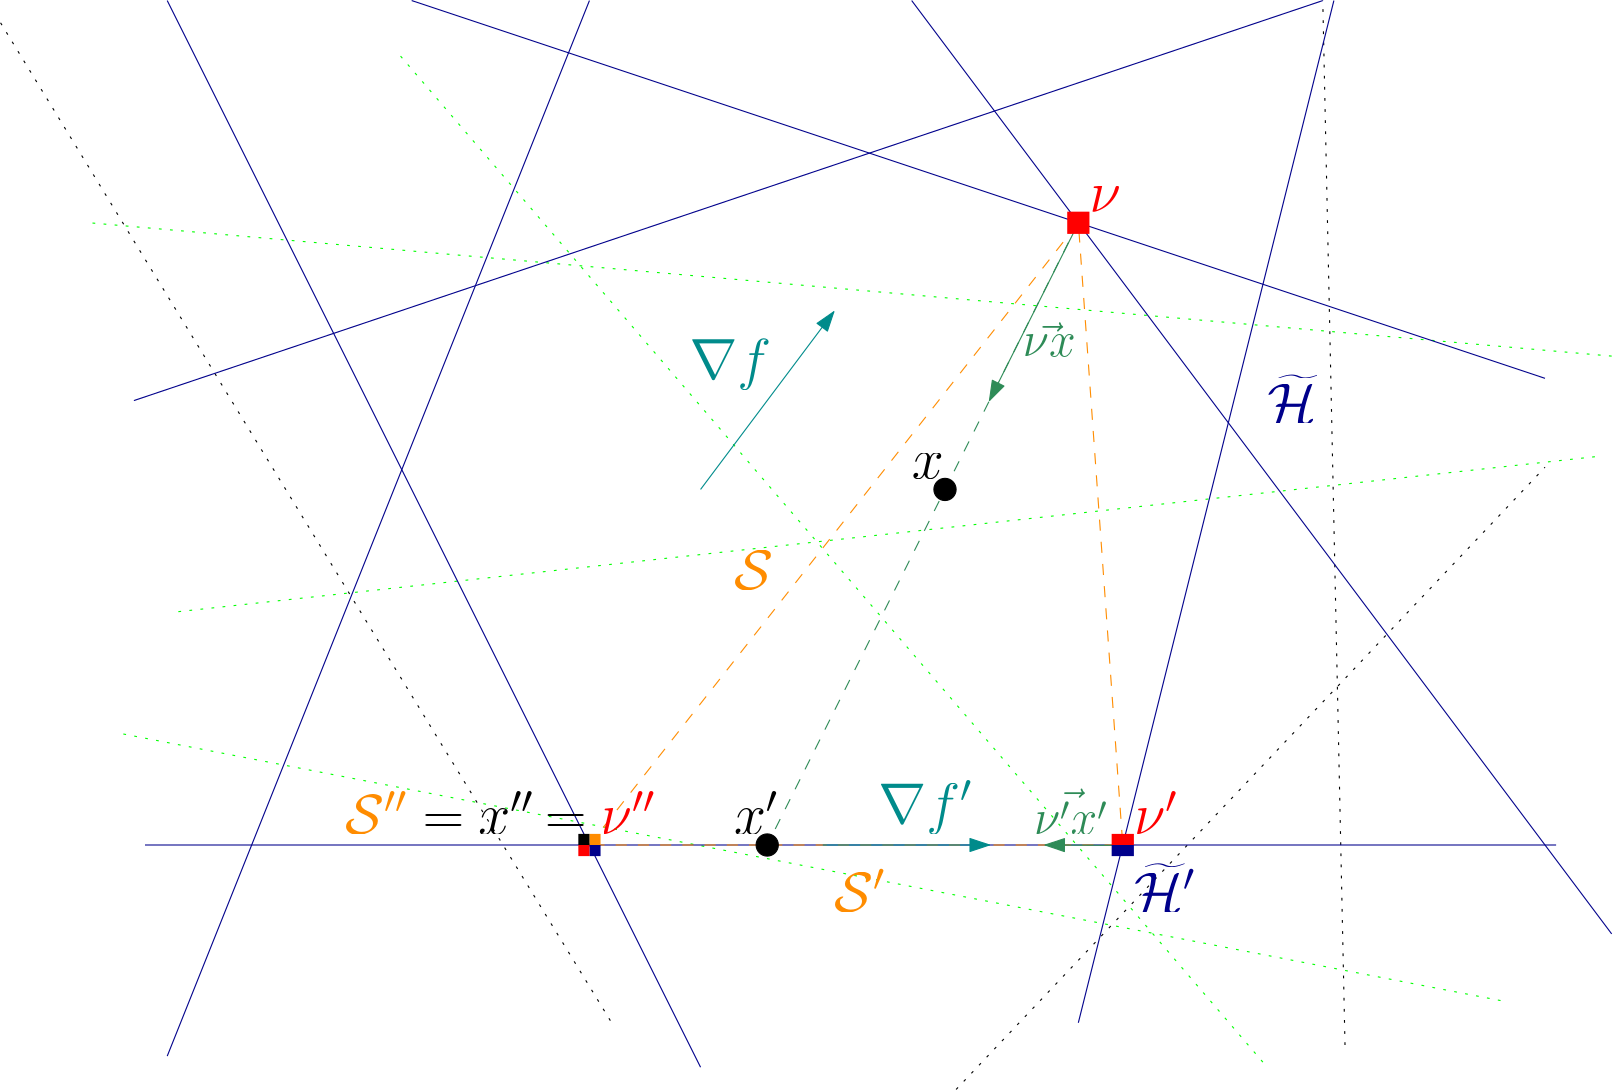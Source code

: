 <?xml version="1.0"?>
<!DOCTYPE ipe SYSTEM "ipe.dtd">
<ipe version="70005" creator="Ipe 7.1.4">
<info created="D:20150523201504" modified="D:20150525004344"/>
<ipestyle name="basic">
<symbol name="arrow/arc(spx)">
<path stroke="sym-stroke" fill="sym-stroke" pen="sym-pen">
0 0 m
-1 0.333 l
-1 -0.333 l
h
</path>
</symbol>
<symbol name="arrow/farc(spx)">
<path stroke="sym-stroke" fill="white" pen="sym-pen">
0 0 m
-1 0.333 l
-1 -0.333 l
h
</path>
</symbol>
<symbol name="mark/circle(sx)" transformations="translations">
<path fill="sym-stroke">
0.6 0 0 0.6 0 0 e
0.4 0 0 0.4 0 0 e
</path>
</symbol>
<symbol name="mark/disk(sx)" transformations="translations">
<path fill="sym-stroke">
0.6 0 0 0.6 0 0 e
</path>
</symbol>
<symbol name="mark/fdisk(sfx)" transformations="translations">
<group>
<path fill="sym-fill">
0.5 0 0 0.5 0 0 e
</path>
<path fill="sym-stroke" fillrule="eofill">
0.6 0 0 0.6 0 0 e
0.4 0 0 0.4 0 0 e
</path>
</group>
</symbol>
<symbol name="mark/box(sx)" transformations="translations">
<path fill="sym-stroke" fillrule="eofill">
-0.6 -0.6 m
0.6 -0.6 l
0.6 0.6 l
-0.6 0.6 l
h
-0.4 -0.4 m
0.4 -0.4 l
0.4 0.4 l
-0.4 0.4 l
h
</path>
</symbol>
<symbol name="mark/square(sx)" transformations="translations">
<path fill="sym-stroke">
-0.6 -0.6 m
0.6 -0.6 l
0.6 0.6 l
-0.6 0.6 l
h
</path>
</symbol>
<symbol name="mark/fsquare(sfx)" transformations="translations">
<group>
<path fill="sym-fill">
-0.5 -0.5 m
0.5 -0.5 l
0.5 0.5 l
-0.5 0.5 l
h
</path>
<path fill="sym-stroke" fillrule="eofill">
-0.6 -0.6 m
0.6 -0.6 l
0.6 0.6 l
-0.6 0.6 l
h
-0.4 -0.4 m
0.4 -0.4 l
0.4 0.4 l
-0.4 0.4 l
h
</path>
</group>
</symbol>
<symbol name="mark/cross(sx)" transformations="translations">
<group>
<path fill="sym-stroke">
-0.43 -0.57 m
0.57 0.43 l
0.43 0.57 l
-0.57 -0.43 l
h
</path>
<path fill="sym-stroke">
-0.43 0.57 m
0.57 -0.43 l
0.43 -0.57 l
-0.57 0.43 l
h
</path>
</group>
</symbol>
<symbol name="arrow/fnormal(spx)">
<path stroke="sym-stroke" fill="white" pen="sym-pen">
0 0 m
-1 0.333 l
-1 -0.333 l
h
</path>
</symbol>
<symbol name="arrow/pointed(spx)">
<path stroke="sym-stroke" fill="sym-stroke" pen="sym-pen">
0 0 m
-1 0.333 l
-0.8 0 l
-1 -0.333 l
h
</path>
</symbol>
<symbol name="arrow/fpointed(spx)">
<path stroke="sym-stroke" fill="white" pen="sym-pen">
0 0 m
-1 0.333 l
-0.8 0 l
-1 -0.333 l
h
</path>
</symbol>
<symbol name="arrow/linear(spx)">
<path stroke="sym-stroke" pen="sym-pen">
-1 0.333 m
0 0 l
-1 -0.333 l
</path>
</symbol>
<symbol name="arrow/fdouble(spx)">
<path stroke="sym-stroke" fill="white" pen="sym-pen">
0 0 m
-1 0.333 l
-1 -0.333 l
h
-1 0 m
-2 0.333 l
-2 -0.333 l
h
</path>
</symbol>
<symbol name="arrow/double(spx)">
<path stroke="sym-stroke" fill="sym-stroke" pen="sym-pen">
0 0 m
-1 0.333 l
-1 -0.333 l
h
-1 0 m
-2 0.333 l
-2 -0.333 l
h
</path>
</symbol>
<pen name="heavier" value="0.8"/>
<pen name="fat" value="1.2"/>
<pen name="ultrafat" value="2"/>
<symbolsize name="large" value="5"/>
<symbolsize name="small" value="2"/>
<symbolsize name="tiny" value="1.1"/>
<arrowsize name="large" value="10"/>
<arrowsize name="small" value="5"/>
<arrowsize name="tiny" value="3"/>
<color name="red" value="1 0 0"/>
<color name="green" value="0 1 0"/>
<color name="blue" value="0 0 1"/>
<color name="yellow" value="1 1 0"/>
<color name="orange" value="1 0.647 0"/>
<color name="gold" value="1 0.843 0"/>
<color name="purple" value="0.627 0.125 0.941"/>
<color name="gray" value="0.745"/>
<color name="brown" value="0.647 0.165 0.165"/>
<color name="navy" value="0 0 0.502"/>
<color name="pink" value="1 0.753 0.796"/>
<color name="seagreen" value="0.18 0.545 0.341"/>
<color name="turquoise" value="0.251 0.878 0.816"/>
<color name="violet" value="0.933 0.51 0.933"/>
<color name="darkblue" value="0 0 0.545"/>
<color name="darkcyan" value="0 0.545 0.545"/>
<color name="darkgray" value="0.663"/>
<color name="darkgreen" value="0 0.392 0"/>
<color name="darkmagenta" value="0.545 0 0.545"/>
<color name="darkorange" value="1 0.549 0"/>
<color name="darkred" value="0.545 0 0"/>
<color name="lightblue" value="0.678 0.847 0.902"/>
<color name="lightcyan" value="0.878 1 1"/>
<color name="lightgray" value="0.827"/>
<color name="lightgreen" value="0.565 0.933 0.565"/>
<color name="lightyellow" value="1 1 0.878"/>
<dashstyle name="dashed" value="[4] 0"/>
<dashstyle name="dotted" value="[1 3] 0"/>
<dashstyle name="dash dotted" value="[4 2 1 2] 0"/>
<dashstyle name="dash dot dotted" value="[4 2 1 2 1 2] 0"/>
<textsize name="large" value="\large"/>
<textsize name="Large" value="\Large"/>
<textsize name="LARGE" value="\LARGE"/>
<textsize name="huge" value="\huge"/>
<textsize name="Huge" value="\Huge"/>
<textsize name="small" value="\small"/>
<textsize name="footnote" value="\footnotesize"/>
<textsize name="tiny" value="\tiny"/>
<textstyle name="center" begin="\begin{center}" end="\end{center}"/>
<textstyle name="itemize" begin="\begin{itemize}" end="\end{itemize}"/>
<textstyle name="item" begin="\begin{itemize}\item{}" end="\end{itemize}"/>
<gridsize name="4 pts" value="4"/>
<gridsize name="8 pts (~3 mm)" value="8"/>
<gridsize name="16 pts (~6 mm)" value="16"/>
<gridsize name="32 pts (~12 mm)" value="32"/>
<gridsize name="10 pts (~3.5 mm)" value="10"/>
<gridsize name="20 pts (~7 mm)" value="20"/>
<gridsize name="14 pts (~5 mm)" value="14"/>
<gridsize name="28 pts (~10 mm)" value="28"/>
<gridsize name="56 pts (~20 mm)" value="56"/>
<anglesize name="90 deg" value="90"/>
<anglesize name="60 deg" value="60"/>
<anglesize name="45 deg" value="45"/>
<anglesize name="30 deg" value="30"/>
<anglesize name="22.5 deg" value="22.5"/>
<tiling name="falling" angle="-60" step="4" width="1"/>
<tiling name="rising" angle="30" step="4" width="1"/>
</ipestyle>
<page>
<layer name="alpha"/>
<view layers="alpha" active="alpha"/>
<text layer="alpha" matrix="1 0 0 1 0 -12" transformations="translations" pos="420 768" stroke="red" type="label" width="11.3" height="8.896" depth="0" valign="baseline" size="huge">$\nu$</text>
<path stroke="black" fill="black" dash="dotted">
28 824 m
248 464 l
</path>
<path stroke="black" fill="black" dash="dotted">
372 440 m
584 664 l
</path>
<path matrix="1 0 0 1.04444 0 -20.2667" stroke="black" fill="black" dash="dotted">
512 456 m
504 816 l
</path>
<path matrix="1.07874 0 0 1.09091 -4.72441 -68.3636" stroke="green" fill="black" dash="dotted">
568 708 m
60 752 l
</path>
<path stroke="green" fill="black" dash="dotted">
172 812 m
484 448 l
</path>
<path matrix="1.08475 0 0 1.07692 -7.79661 -47.0769" stroke="green" fill="black" dash="dotted">
92 612 m
564 664 l
</path>
<path stroke="green" fill="black" dash="dotted">
568 472 m
72 568 l
</path>
<path stroke="seagreen" fill="seagreen" dash="dashed">
416 752 m
304 528 l
</path>
<path matrix="1.13393 0 0 1 -10.7143 0" stroke="darkblue" fill="darkblue">
80 528 m
528 528 l
528 528 l
</path>
<path matrix="3 0 0 3 -488 -1040" stroke="darkblue" fill="darkblue">
256 496 m
192 624 l
192 624 l
</path>
<path matrix="1 0 0 0.997656 96 193.163" stroke="seagreen" fill="0" rarrow="normal/normal">
288 496 m
320 560 l
320 560 l
</path>
<path matrix="1.7 0 0 1.7 -286.4 -528" stroke="darkblue" fill="darkblue">
272 800 m
512 720 l
512 720 l
</path>
<path matrix="1.15 0 0 1.15 -62.4 -69.6" stroke="darkblue" fill="darkblue">
416 464 m
496 784 l
</path>
<path matrix="1.75 0 0 1.75 -287.999 -596" stroke="darkblue" fill="darkblue">
368 816 m
512 624 l
512 624 l
</path>
<path stroke="darkcyan" fill="violet" arrow="normal/normal">
280 656 m
328 720 l
</path>
<text matrix="1 0 0 1 108 -84" transformations="translations" pos="168 780" stroke="darkcyan" type="label" width="29.397" height="14.347" depth="4.02" valign="baseline" size="huge">$\nabla f$</text>
<path stroke="darkorange" dash="dashed">
240 528 m
416 752 l
432 528 l
240 528 l
240 528 l
</path>
<path matrix="1.1875 0 0 1.1875 -45 -156" stroke="darkblue" fill="darkblue">
112 512 m
240 832 l
</path>
<path matrix="1.02885 0 0 1.02857 -2.19231 -19.6571" stroke="darkblue" fill="darkblue">
76 688 m
492 828 l
</path>
<path matrix="1.25 0 0 0 -26 528" stroke="darkcyan" fill="violet" arrow="normal/normal">
280 656 m
328 720 l
</path>
<path matrix="0.91875 0 0 -0.00231873 139.4 529.15" stroke="seagreen" fill="0" rarrow="normal/normal">
288 496 m
320 560 l
320 560 l
</path>
<path matrix="1 0 0 1 -64 128" stroke="black" fill="black">
4 0 0 4 432 528 e
</path>
<text matrix="1 0 0 1 16 -236" transformations="translations" pos="420 768" stroke="red" type="label" width="15.743" height="15.468" depth="0" valign="baseline" size="huge">$\nu&apos;$</text>
<path stroke="black" fill="black">
4 0 0 4 304 528 e
</path>
<path fill="red">
412 756 m
412 748 l
420 748 l
420 756 l
h
</path>
<path fill="red">
428 532 m
428 528 l
436 528 l
436 532 l
h
</path>
<path fill="darkblue">
436 524 m
436 528 l
428 528 l
428 524 l
h
</path>
<path fill="darkblue">
240 528 m
240 524 l
244 524 l
244 528 l
h
</path>
<path fill="darkorange">
240 532 m
240 528 l
244 528 l
244 532 l
h
</path>
<path fill="black">
236 532 m
236 528 l
240 528 l
240 532 l
h
</path>
<path fill="red">
236 528 m
236 524 l
240 524 l
240 528 l
h
</path>
<text matrix="1 0 0 1 -4 -12" transformations="translations" pos="400 716" stroke="seagreen" type="label" width="18.994" height="12.271" depth="0" valign="baseline" size="LARGE">$\vec{\nu x}$</text>
<text matrix="1 0 0 1 0 -184" transformations="translations" pos="400 716" stroke="seagreen" type="label" width="26.565" height="16.474" depth="0" valign="baseline" size="LARGE">$\vec{\nu&apos; x&apos;}$</text>
<text matrix="1 0 0 1 76 -24" transformations="translations" pos="168 556" stroke="red" type="label" width="19.688" height="15.468" depth="0" valign="baseline" size="huge">$\nu&apos;&apos;$</text>
<text matrix="1 0 0 1 -156 -136" transformations="translations" pos="356 668" stroke="black" type="label" width="19.886" height="15.468" depth="0" valign="baseline" size="huge">$x&apos;&apos;$</text>
<text matrix="1 0 0 1 68 -64" transformations="translations" pos="156 596" stroke="black" type="label" width="14.874" height="7.347" depth="0" valign="baseline" size="huge">$=$</text>
<text matrix="1 0 0 1 24 -64" transformations="translations" pos="156 596" stroke="black" type="label" width="14.874" height="7.347" depth="0" valign="baseline" size="huge">$=$</text>
<text matrix="1 0 0 1 -124 -76" transformations="translations" pos="276 608" stroke="darkorange" type="label" width="22.45" height="15.468" depth="0" valign="baseline" size="huge">$\mathcal{S}&apos;&apos;$</text>
<text matrix="1 0 0 1 268 24" transformations="translations" pos="168 480" stroke="darkblue" type="label" width="22.093" height="17.302" depth="0" valign="baseline" size="huge">$\widetilde{\mathcal{H}}&apos;$</text>
<text matrix="1 0 0 1 176 -244" transformations="translations" pos="168 780" stroke="darkcyan" type="label" width="33.841" height="15.466" depth="4.02" valign="baseline" size="huge">$\nabla f&apos;$</text>
<text matrix="1 0 0 1 52 -104" transformations="translations" pos="276 608" stroke="darkorange" type="label" width="18.505" height="15.468" depth="0" valign="baseline" size="huge">$\mathcal{S}&apos;$</text>
<text matrix="1 0 0 1 16 12" transformations="translations" pos="276 608" stroke="darkorange" type="label" width="14.062" height="14.119" depth="0" valign="baseline" size="huge">$\mathcal{S}$</text>
<text matrix="1 0 0 1 316 200" transformations="translations" pos="168 480" stroke="darkblue" type="label" width="17.649" height="17.302" depth="0" valign="baseline" size="huge">$\widetilde{\mathcal{H}}$</text>
<text matrix="1 0 0 1 0 -8" transformations="translations" pos="356 668" stroke="black" type="label" width="11.497" height="8.896" depth="0" valign="baseline" size="huge">$x$</text>
<text matrix="1 0 0 1 -64 -136" transformations="translations" pos="356 668" stroke="black" type="label" width="15.94" height="15.468" depth="0" valign="baseline" size="huge">$x&apos;$</text>
</page>
</ipe>

